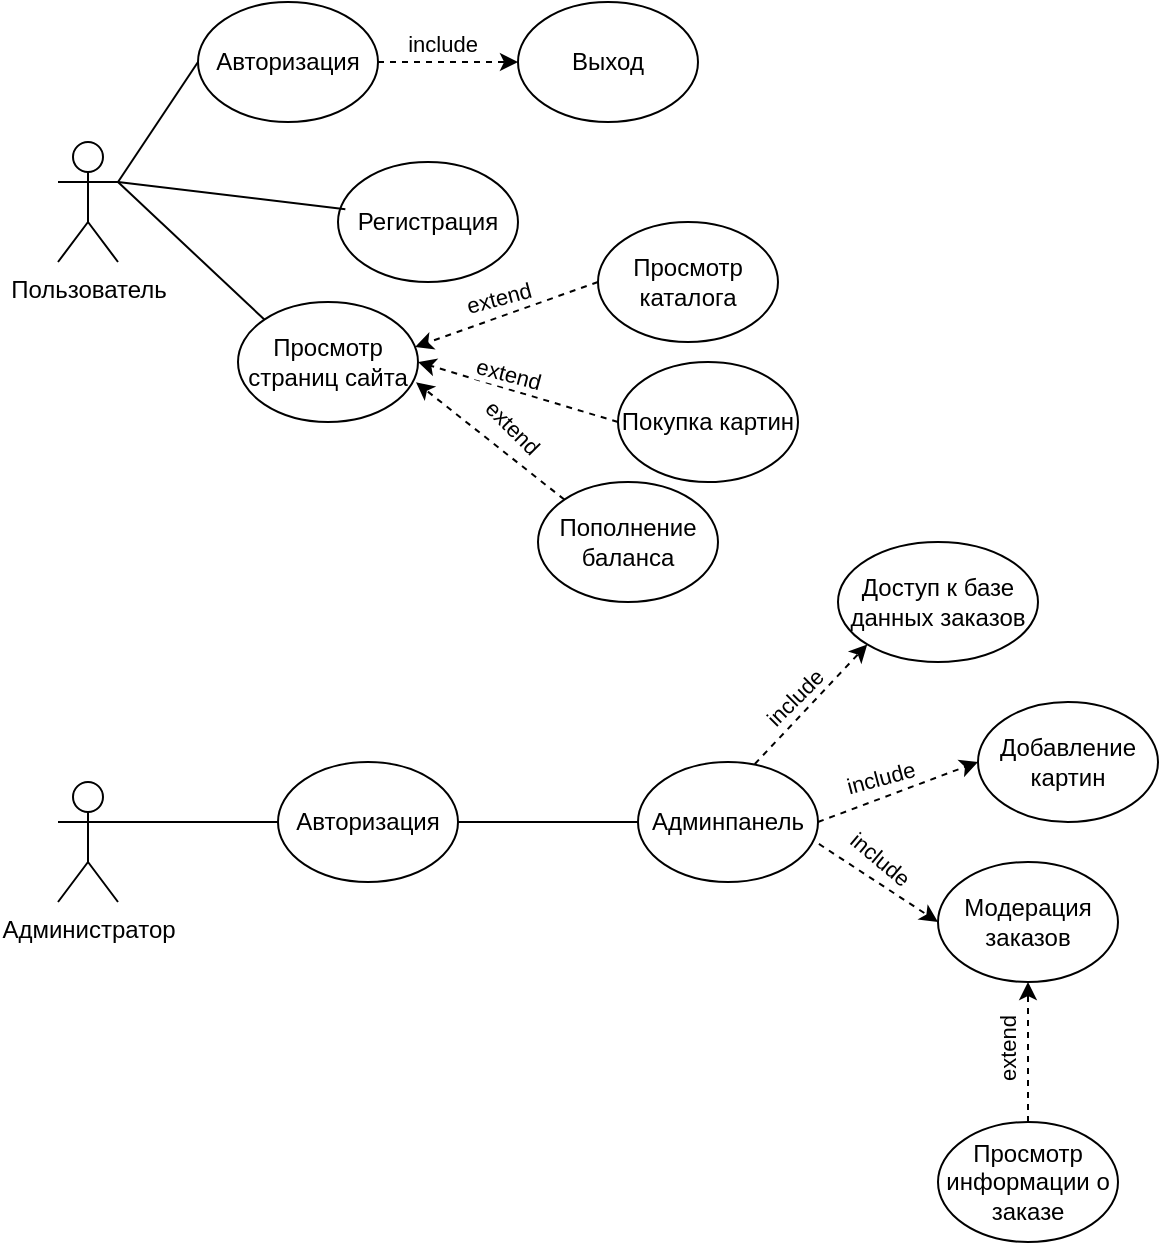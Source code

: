 <mxfile scale="1" border="0" version="24.3.0" type="device">
  <diagram name="Страница — 1" id="zGKVEWEl8FAoecVlXpzy">
    <mxGraphModel dx="1876" dy="1005" grid="1" gridSize="10" guides="1" tooltips="1" connect="1" arrows="1" fold="1" page="1" pageScale="1" pageWidth="827" pageHeight="1169" math="0" shadow="0">
      <root>
        <mxCell id="0" />
        <mxCell id="1" parent="0" />
        <mxCell id="J7xKI-MrY6IA8H2voo7t-1" value="Пользователь" style="shape=umlActor;verticalLabelPosition=bottom;verticalAlign=top;html=1;outlineConnect=0;" parent="1" vertex="1">
          <mxGeometry x="110" y="280" width="30" height="60" as="geometry" />
        </mxCell>
        <mxCell id="J7xKI-MrY6IA8H2voo7t-2" value="Авторизация" style="ellipse;whiteSpace=wrap;html=1;" parent="1" vertex="1">
          <mxGeometry x="180" y="210" width="90" height="60" as="geometry" />
        </mxCell>
        <mxCell id="J7xKI-MrY6IA8H2voo7t-3" value="" style="endArrow=none;html=1;rounded=0;exitX=1;exitY=0.333;exitDx=0;exitDy=0;exitPerimeter=0;entryX=0;entryY=0.5;entryDx=0;entryDy=0;" parent="1" source="J7xKI-MrY6IA8H2voo7t-1" target="J7xKI-MrY6IA8H2voo7t-2" edge="1">
          <mxGeometry width="50" height="50" relative="1" as="geometry">
            <mxPoint x="390" y="530" as="sourcePoint" />
            <mxPoint x="440" y="480" as="targetPoint" />
          </mxGeometry>
        </mxCell>
        <mxCell id="J7xKI-MrY6IA8H2voo7t-5" value="Регистрация" style="ellipse;whiteSpace=wrap;html=1;" parent="1" vertex="1">
          <mxGeometry x="250" y="290" width="90" height="60" as="geometry" />
        </mxCell>
        <mxCell id="J7xKI-MrY6IA8H2voo7t-6" value="" style="endArrow=none;html=1;rounded=0;exitX=1;exitY=0.333;exitDx=0;exitDy=0;exitPerimeter=0;entryX=0.041;entryY=0.393;entryDx=0;entryDy=0;entryPerimeter=0;" parent="1" source="J7xKI-MrY6IA8H2voo7t-1" target="J7xKI-MrY6IA8H2voo7t-5" edge="1">
          <mxGeometry width="50" height="50" relative="1" as="geometry">
            <mxPoint x="410" y="480" as="sourcePoint" />
            <mxPoint x="460" y="430" as="targetPoint" />
          </mxGeometry>
        </mxCell>
        <mxCell id="J7xKI-MrY6IA8H2voo7t-7" value="Просмотр страниц сайта" style="ellipse;whiteSpace=wrap;html=1;" parent="1" vertex="1">
          <mxGeometry x="200" y="360" width="90" height="60" as="geometry" />
        </mxCell>
        <mxCell id="J7xKI-MrY6IA8H2voo7t-8" value="" style="endArrow=none;html=1;rounded=0;exitX=1;exitY=0.333;exitDx=0;exitDy=0;exitPerimeter=0;entryX=0;entryY=0;entryDx=0;entryDy=0;" parent="1" source="J7xKI-MrY6IA8H2voo7t-1" target="J7xKI-MrY6IA8H2voo7t-7" edge="1">
          <mxGeometry width="50" height="50" relative="1" as="geometry">
            <mxPoint x="410" y="480" as="sourcePoint" />
            <mxPoint x="460" y="430" as="targetPoint" />
          </mxGeometry>
        </mxCell>
        <mxCell id="J7xKI-MrY6IA8H2voo7t-10" value="Просмотр каталога" style="ellipse;whiteSpace=wrap;html=1;" parent="1" vertex="1">
          <mxGeometry x="380" y="320" width="90" height="60" as="geometry" />
        </mxCell>
        <mxCell id="J7xKI-MrY6IA8H2voo7t-11" value="" style="endArrow=classic;html=1;rounded=0;entryX=0.984;entryY=0.375;entryDx=0;entryDy=0;entryPerimeter=0;exitX=0;exitY=0.5;exitDx=0;exitDy=0;dashed=1;" parent="1" source="J7xKI-MrY6IA8H2voo7t-10" target="J7xKI-MrY6IA8H2voo7t-7" edge="1">
          <mxGeometry width="50" height="50" relative="1" as="geometry">
            <mxPoint x="410" y="480" as="sourcePoint" />
            <mxPoint x="460" y="430" as="targetPoint" />
          </mxGeometry>
        </mxCell>
        <mxCell id="J7xKI-MrY6IA8H2voo7t-12" value="extend" style="edgeLabel;html=1;align=center;verticalAlign=middle;resizable=0;points=[];rotation=-15;" parent="J7xKI-MrY6IA8H2voo7t-11" vertex="1" connectable="0">
          <mxGeometry x="0.013" relative="1" as="geometry">
            <mxPoint x="-4" y="-9" as="offset" />
          </mxGeometry>
        </mxCell>
        <mxCell id="J7xKI-MrY6IA8H2voo7t-13" value="Покупка картин" style="ellipse;whiteSpace=wrap;html=1;" parent="1" vertex="1">
          <mxGeometry x="390" y="390" width="90" height="60" as="geometry" />
        </mxCell>
        <mxCell id="J7xKI-MrY6IA8H2voo7t-14" value="" style="endArrow=classic;html=1;rounded=0;entryX=1;entryY=0.5;entryDx=0;entryDy=0;exitX=0;exitY=0.5;exitDx=0;exitDy=0;dashed=1;" parent="1" source="J7xKI-MrY6IA8H2voo7t-13" target="J7xKI-MrY6IA8H2voo7t-7" edge="1">
          <mxGeometry width="50" height="50" relative="1" as="geometry">
            <mxPoint x="390" y="360" as="sourcePoint" />
            <mxPoint x="299" y="393" as="targetPoint" />
          </mxGeometry>
        </mxCell>
        <mxCell id="J7xKI-MrY6IA8H2voo7t-15" value="extend" style="edgeLabel;html=1;align=center;verticalAlign=middle;resizable=0;points=[];rotation=15;" parent="J7xKI-MrY6IA8H2voo7t-14" vertex="1" connectable="0">
          <mxGeometry x="0.013" relative="1" as="geometry">
            <mxPoint x="-4" y="-9" as="offset" />
          </mxGeometry>
        </mxCell>
        <mxCell id="J7xKI-MrY6IA8H2voo7t-16" value="" style="endArrow=classic;html=1;rounded=0;entryX=0.989;entryY=0.669;entryDx=0;entryDy=0;entryPerimeter=0;exitX=0;exitY=0;exitDx=0;exitDy=0;dashed=1;" parent="1" source="J7xKI-MrY6IA8H2voo7t-18" target="J7xKI-MrY6IA8H2voo7t-7" edge="1">
          <mxGeometry width="50" height="50" relative="1" as="geometry">
            <mxPoint x="400" y="370" as="sourcePoint" />
            <mxPoint x="309" y="403" as="targetPoint" />
          </mxGeometry>
        </mxCell>
        <mxCell id="J7xKI-MrY6IA8H2voo7t-17" value="extend" style="edgeLabel;html=1;align=center;verticalAlign=middle;resizable=0;points=[];rotation=45;" parent="J7xKI-MrY6IA8H2voo7t-16" vertex="1" connectable="0">
          <mxGeometry x="0.013" relative="1" as="geometry">
            <mxPoint x="11" y="-7" as="offset" />
          </mxGeometry>
        </mxCell>
        <mxCell id="J7xKI-MrY6IA8H2voo7t-18" value="Пополнение баланса" style="ellipse;whiteSpace=wrap;html=1;" parent="1" vertex="1">
          <mxGeometry x="350" y="450" width="90" height="60" as="geometry" />
        </mxCell>
        <mxCell id="J7xKI-MrY6IA8H2voo7t-20" value="Выход" style="ellipse;whiteSpace=wrap;html=1;" parent="1" vertex="1">
          <mxGeometry x="340" y="210" width="90" height="60" as="geometry" />
        </mxCell>
        <mxCell id="J7xKI-MrY6IA8H2voo7t-21" value="" style="endArrow=classic;html=1;rounded=0;entryX=0;entryY=0.5;entryDx=0;entryDy=0;exitX=1;exitY=0.5;exitDx=0;exitDy=0;dashed=1;" parent="1" source="J7xKI-MrY6IA8H2voo7t-2" target="J7xKI-MrY6IA8H2voo7t-20" edge="1">
          <mxGeometry width="50" height="50" relative="1" as="geometry">
            <mxPoint x="390" y="360" as="sourcePoint" />
            <mxPoint x="299" y="393" as="targetPoint" />
          </mxGeometry>
        </mxCell>
        <mxCell id="J7xKI-MrY6IA8H2voo7t-22" value="include" style="edgeLabel;html=1;align=center;verticalAlign=middle;resizable=0;points=[];rotation=0;" parent="J7xKI-MrY6IA8H2voo7t-21" vertex="1" connectable="0">
          <mxGeometry x="0.013" relative="1" as="geometry">
            <mxPoint x="-4" y="-9" as="offset" />
          </mxGeometry>
        </mxCell>
        <mxCell id="J7xKI-MrY6IA8H2voo7t-23" value="Администратор" style="shape=umlActor;verticalLabelPosition=bottom;verticalAlign=top;html=1;outlineConnect=0;" parent="1" vertex="1">
          <mxGeometry x="110" y="600" width="30" height="60" as="geometry" />
        </mxCell>
        <mxCell id="J7xKI-MrY6IA8H2voo7t-25" value="Авторизация" style="ellipse;whiteSpace=wrap;html=1;" parent="1" vertex="1">
          <mxGeometry x="220" y="590" width="90" height="60" as="geometry" />
        </mxCell>
        <mxCell id="J7xKI-MrY6IA8H2voo7t-26" value="" style="endArrow=none;html=1;rounded=0;exitX=1;exitY=0.333;exitDx=0;exitDy=0;exitPerimeter=0;entryX=0;entryY=0.5;entryDx=0;entryDy=0;" parent="1" source="J7xKI-MrY6IA8H2voo7t-23" target="J7xKI-MrY6IA8H2voo7t-25" edge="1">
          <mxGeometry width="50" height="50" relative="1" as="geometry">
            <mxPoint x="250" y="620" as="sourcePoint" />
            <mxPoint x="300" y="570" as="targetPoint" />
          </mxGeometry>
        </mxCell>
        <mxCell id="J7xKI-MrY6IA8H2voo7t-27" value="Админпанель" style="ellipse;whiteSpace=wrap;html=1;" parent="1" vertex="1">
          <mxGeometry x="400" y="590" width="90" height="60" as="geometry" />
        </mxCell>
        <mxCell id="J7xKI-MrY6IA8H2voo7t-28" value="" style="endArrow=none;html=1;rounded=0;entryX=0;entryY=0.5;entryDx=0;entryDy=0;exitX=1;exitY=0.5;exitDx=0;exitDy=0;" parent="1" source="J7xKI-MrY6IA8H2voo7t-25" target="J7xKI-MrY6IA8H2voo7t-27" edge="1">
          <mxGeometry width="50" height="50" relative="1" as="geometry">
            <mxPoint x="250" y="650" as="sourcePoint" />
            <mxPoint x="300" y="600" as="targetPoint" />
          </mxGeometry>
        </mxCell>
        <mxCell id="J7xKI-MrY6IA8H2voo7t-30" value="Добавление картин" style="ellipse;whiteSpace=wrap;html=1;" parent="1" vertex="1">
          <mxGeometry x="570" y="560" width="90" height="60" as="geometry" />
        </mxCell>
        <mxCell id="J7xKI-MrY6IA8H2voo7t-31" value="Доступ к базе данных заказов" style="ellipse;whiteSpace=wrap;html=1;" parent="1" vertex="1">
          <mxGeometry x="500" y="480" width="100" height="60" as="geometry" />
        </mxCell>
        <mxCell id="J7xKI-MrY6IA8H2voo7t-32" value="Модерация заказов" style="ellipse;whiteSpace=wrap;html=1;" parent="1" vertex="1">
          <mxGeometry x="550" y="640" width="90" height="60" as="geometry" />
        </mxCell>
        <mxCell id="J7xKI-MrY6IA8H2voo7t-33" value="" style="endArrow=classic;html=1;rounded=0;entryX=0;entryY=1;entryDx=0;entryDy=0;exitX=0.649;exitY=0.017;exitDx=0;exitDy=0;dashed=1;exitPerimeter=0;" parent="1" source="J7xKI-MrY6IA8H2voo7t-27" target="J7xKI-MrY6IA8H2voo7t-31" edge="1">
          <mxGeometry width="50" height="50" relative="1" as="geometry">
            <mxPoint x="420" y="690" as="sourcePoint" />
            <mxPoint x="490" y="690" as="targetPoint" />
          </mxGeometry>
        </mxCell>
        <mxCell id="J7xKI-MrY6IA8H2voo7t-34" value="include" style="edgeLabel;html=1;align=center;verticalAlign=middle;resizable=0;points=[];rotation=-45;" parent="J7xKI-MrY6IA8H2voo7t-33" vertex="1" connectable="0">
          <mxGeometry x="0.013" relative="1" as="geometry">
            <mxPoint x="-9" y="-3" as="offset" />
          </mxGeometry>
        </mxCell>
        <mxCell id="J7xKI-MrY6IA8H2voo7t-35" value="" style="endArrow=classic;html=1;rounded=0;entryX=0;entryY=0.5;entryDx=0;entryDy=0;exitX=1;exitY=0.5;exitDx=0;exitDy=0;dashed=1;" parent="1" source="J7xKI-MrY6IA8H2voo7t-27" target="J7xKI-MrY6IA8H2voo7t-30" edge="1">
          <mxGeometry width="50" height="50" relative="1" as="geometry">
            <mxPoint x="468" y="601" as="sourcePoint" />
            <mxPoint x="525" y="541" as="targetPoint" />
          </mxGeometry>
        </mxCell>
        <mxCell id="J7xKI-MrY6IA8H2voo7t-36" value="include" style="edgeLabel;html=1;align=center;verticalAlign=middle;resizable=0;points=[];rotation=-15;" parent="J7xKI-MrY6IA8H2voo7t-35" vertex="1" connectable="0">
          <mxGeometry x="0.013" relative="1" as="geometry">
            <mxPoint x="-10" y="-7" as="offset" />
          </mxGeometry>
        </mxCell>
        <mxCell id="J7xKI-MrY6IA8H2voo7t-37" value="" style="endArrow=classic;html=1;rounded=0;entryX=0;entryY=0.5;entryDx=0;entryDy=0;exitX=1.005;exitY=0.683;exitDx=0;exitDy=0;dashed=1;exitPerimeter=0;" parent="1" source="J7xKI-MrY6IA8H2voo7t-27" target="J7xKI-MrY6IA8H2voo7t-32" edge="1">
          <mxGeometry width="50" height="50" relative="1" as="geometry">
            <mxPoint x="478" y="611" as="sourcePoint" />
            <mxPoint x="535" y="551" as="targetPoint" />
          </mxGeometry>
        </mxCell>
        <mxCell id="J7xKI-MrY6IA8H2voo7t-38" value="include" style="edgeLabel;html=1;align=center;verticalAlign=middle;resizable=0;points=[];rotation=40;" parent="J7xKI-MrY6IA8H2voo7t-37" vertex="1" connectable="0">
          <mxGeometry x="0.013" relative="1" as="geometry">
            <mxPoint y="-13" as="offset" />
          </mxGeometry>
        </mxCell>
        <mxCell id="J7xKI-MrY6IA8H2voo7t-39" value="Просмотр информации о заказе" style="ellipse;whiteSpace=wrap;html=1;" parent="1" vertex="1">
          <mxGeometry x="550" y="770" width="90" height="60" as="geometry" />
        </mxCell>
        <mxCell id="J7xKI-MrY6IA8H2voo7t-40" value="" style="endArrow=classic;html=1;rounded=0;entryX=0.5;entryY=1;entryDx=0;entryDy=0;dashed=1;exitX=0.5;exitY=0;exitDx=0;exitDy=0;" parent="1" source="J7xKI-MrY6IA8H2voo7t-39" target="J7xKI-MrY6IA8H2voo7t-32" edge="1">
          <mxGeometry width="50" height="50" relative="1" as="geometry">
            <mxPoint x="600" y="740" as="sourcePoint" />
            <mxPoint x="500" y="710" as="targetPoint" />
          </mxGeometry>
        </mxCell>
        <mxCell id="J7xKI-MrY6IA8H2voo7t-41" value="extend" style="edgeLabel;html=1;align=center;verticalAlign=middle;resizable=0;points=[];rotation=-90;" parent="J7xKI-MrY6IA8H2voo7t-40" vertex="1" connectable="0">
          <mxGeometry x="0.013" relative="1" as="geometry">
            <mxPoint x="-10" y="-1" as="offset" />
          </mxGeometry>
        </mxCell>
      </root>
    </mxGraphModel>
  </diagram>
</mxfile>

